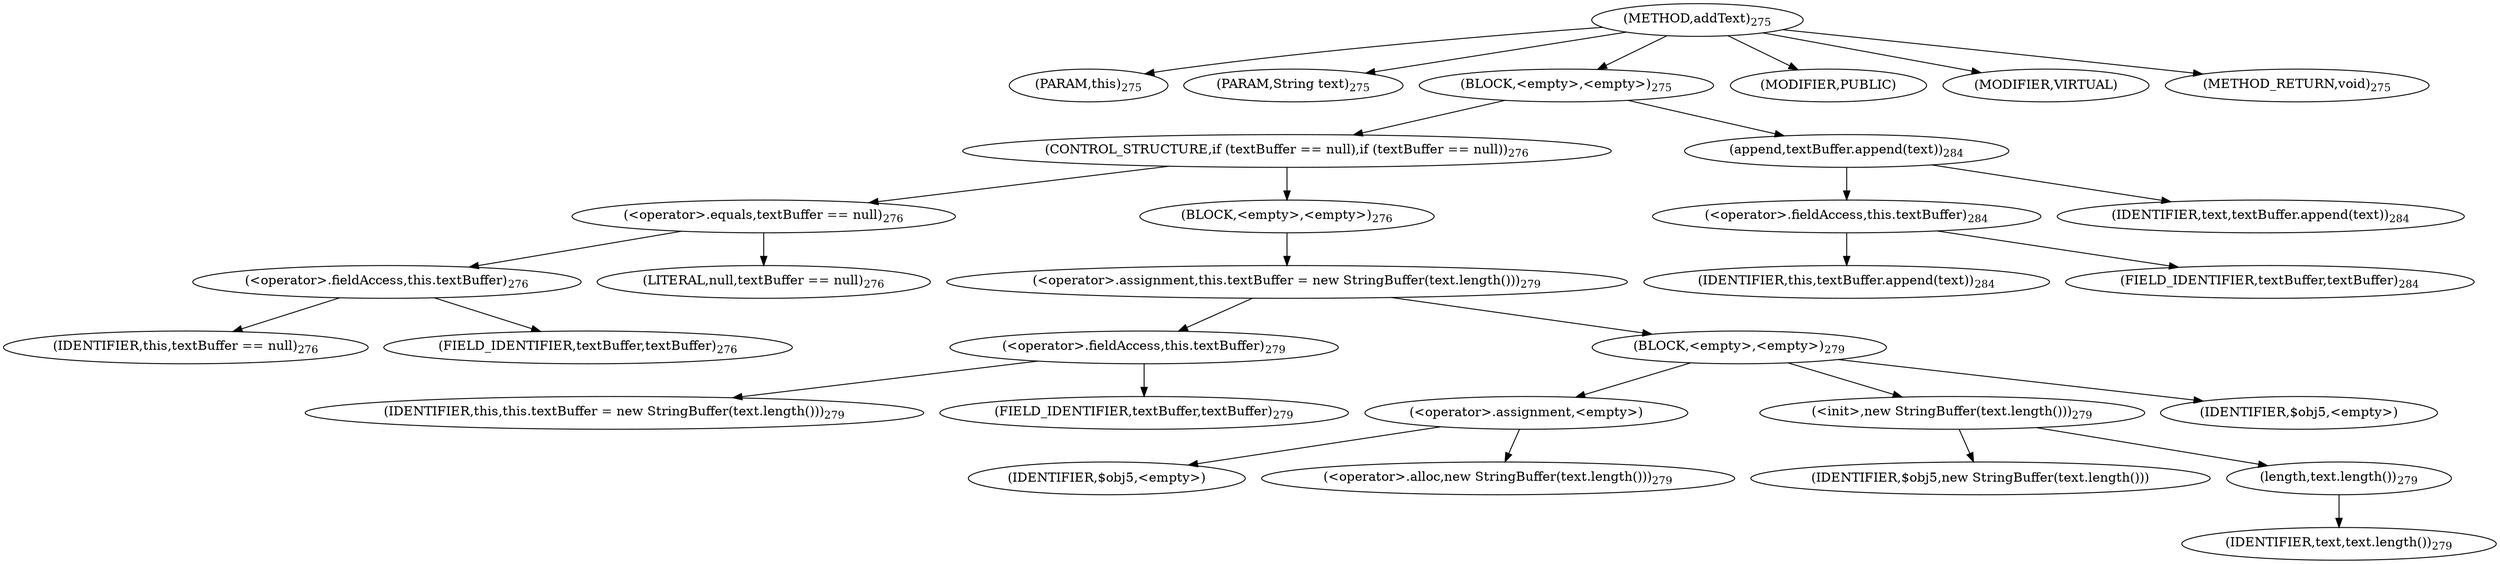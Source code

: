 digraph "addText" {  
"460" [label = <(METHOD,addText)<SUB>275</SUB>> ]
"461" [label = <(PARAM,this)<SUB>275</SUB>> ]
"462" [label = <(PARAM,String text)<SUB>275</SUB>> ]
"463" [label = <(BLOCK,&lt;empty&gt;,&lt;empty&gt;)<SUB>275</SUB>> ]
"464" [label = <(CONTROL_STRUCTURE,if (textBuffer == null),if (textBuffer == null))<SUB>276</SUB>> ]
"465" [label = <(&lt;operator&gt;.equals,textBuffer == null)<SUB>276</SUB>> ]
"466" [label = <(&lt;operator&gt;.fieldAccess,this.textBuffer)<SUB>276</SUB>> ]
"467" [label = <(IDENTIFIER,this,textBuffer == null)<SUB>276</SUB>> ]
"468" [label = <(FIELD_IDENTIFIER,textBuffer,textBuffer)<SUB>276</SUB>> ]
"469" [label = <(LITERAL,null,textBuffer == null)<SUB>276</SUB>> ]
"470" [label = <(BLOCK,&lt;empty&gt;,&lt;empty&gt;)<SUB>276</SUB>> ]
"471" [label = <(&lt;operator&gt;.assignment,this.textBuffer = new StringBuffer(text.length()))<SUB>279</SUB>> ]
"472" [label = <(&lt;operator&gt;.fieldAccess,this.textBuffer)<SUB>279</SUB>> ]
"473" [label = <(IDENTIFIER,this,this.textBuffer = new StringBuffer(text.length()))<SUB>279</SUB>> ]
"474" [label = <(FIELD_IDENTIFIER,textBuffer,textBuffer)<SUB>279</SUB>> ]
"475" [label = <(BLOCK,&lt;empty&gt;,&lt;empty&gt;)<SUB>279</SUB>> ]
"476" [label = <(&lt;operator&gt;.assignment,&lt;empty&gt;)> ]
"477" [label = <(IDENTIFIER,$obj5,&lt;empty&gt;)> ]
"478" [label = <(&lt;operator&gt;.alloc,new StringBuffer(text.length()))<SUB>279</SUB>> ]
"479" [label = <(&lt;init&gt;,new StringBuffer(text.length()))<SUB>279</SUB>> ]
"480" [label = <(IDENTIFIER,$obj5,new StringBuffer(text.length()))> ]
"481" [label = <(length,text.length())<SUB>279</SUB>> ]
"482" [label = <(IDENTIFIER,text,text.length())<SUB>279</SUB>> ]
"483" [label = <(IDENTIFIER,$obj5,&lt;empty&gt;)> ]
"484" [label = <(append,textBuffer.append(text))<SUB>284</SUB>> ]
"485" [label = <(&lt;operator&gt;.fieldAccess,this.textBuffer)<SUB>284</SUB>> ]
"486" [label = <(IDENTIFIER,this,textBuffer.append(text))<SUB>284</SUB>> ]
"487" [label = <(FIELD_IDENTIFIER,textBuffer,textBuffer)<SUB>284</SUB>> ]
"488" [label = <(IDENTIFIER,text,textBuffer.append(text))<SUB>284</SUB>> ]
"489" [label = <(MODIFIER,PUBLIC)> ]
"490" [label = <(MODIFIER,VIRTUAL)> ]
"491" [label = <(METHOD_RETURN,void)<SUB>275</SUB>> ]
  "460" -> "461" 
  "460" -> "462" 
  "460" -> "463" 
  "460" -> "489" 
  "460" -> "490" 
  "460" -> "491" 
  "463" -> "464" 
  "463" -> "484" 
  "464" -> "465" 
  "464" -> "470" 
  "465" -> "466" 
  "465" -> "469" 
  "466" -> "467" 
  "466" -> "468" 
  "470" -> "471" 
  "471" -> "472" 
  "471" -> "475" 
  "472" -> "473" 
  "472" -> "474" 
  "475" -> "476" 
  "475" -> "479" 
  "475" -> "483" 
  "476" -> "477" 
  "476" -> "478" 
  "479" -> "480" 
  "479" -> "481" 
  "481" -> "482" 
  "484" -> "485" 
  "484" -> "488" 
  "485" -> "486" 
  "485" -> "487" 
}
